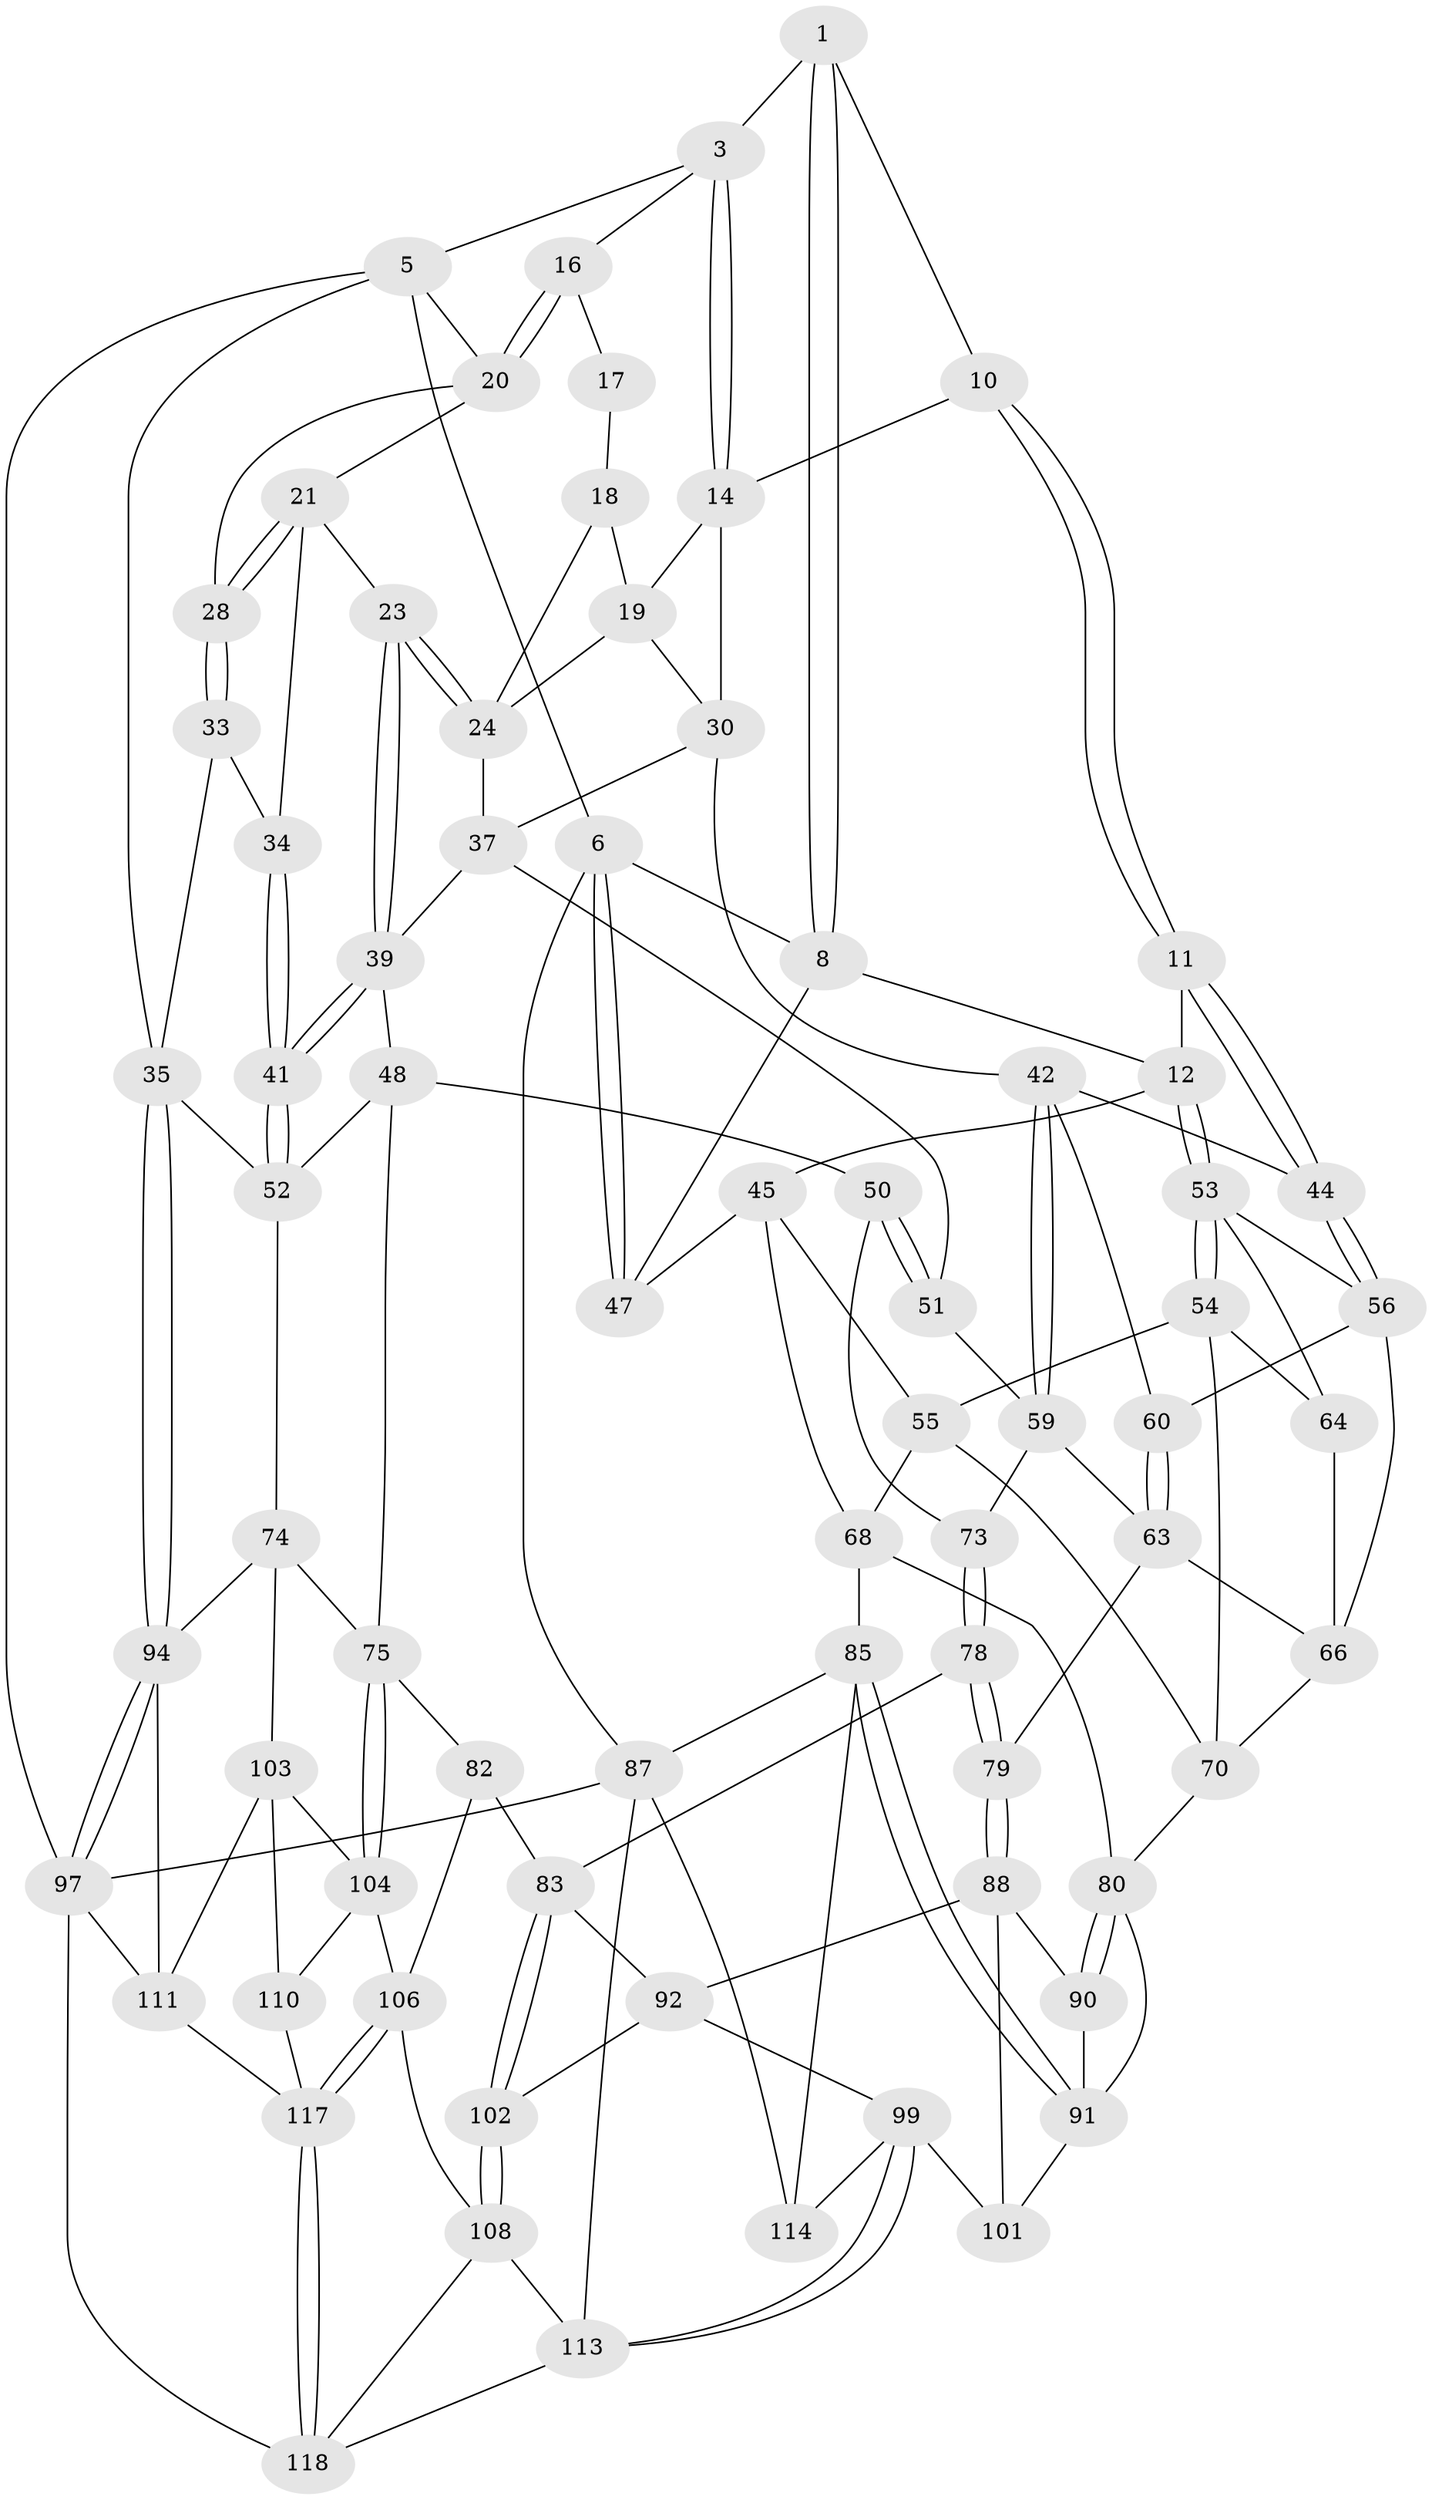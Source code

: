 // original degree distribution, {3: 0.01639344262295082, 4: 0.19672131147540983, 6: 0.18032786885245902, 5: 0.6065573770491803}
// Generated by graph-tools (version 1.1) at 2025/42/03/06/25 10:42:29]
// undirected, 73 vertices, 166 edges
graph export_dot {
graph [start="1"]
  node [color=gray90,style=filled];
  1 [pos="+0.24129930338781733+0",super="+2"];
  3 [pos="+0.49465965465783307+0",super="+4"];
  5 [pos="+1+0",super="+26"];
  6 [pos="+0+0",super="+7"];
  8 [pos="+0.059255647533156756+0.22731413537539222",super="+9"];
  10 [pos="+0.24332362986412756+0.07000586538114341"];
  11 [pos="+0.17968522866504172+0.25847393057279267"];
  12 [pos="+0.17258769435041033+0.26022580559763475",super="+13"];
  14 [pos="+0.5152891393119509+0",super="+15"];
  16 [pos="+0.862565536410669+0.0897293898366074"];
  17 [pos="+0.8274519867883217+0.11074602924881971"];
  18 [pos="+0.5946701559393233+0.06917249493576488",super="+25"];
  19 [pos="+0.5661421649017498+0.05845916939517212",super="+29"];
  20 [pos="+0.8700290667433156+0.10245997706902206",super="+27"];
  21 [pos="+0.8768216786504576+0.11916838199469922",super="+22"];
  23 [pos="+0.77345226929676+0.2617163361729879"];
  24 [pos="+0.7573639971692593+0.2360683682078605",super="+32"];
  28 [pos="+0.9461801580526144+0.20753285859272413"];
  30 [pos="+0.4861649072148608+0.3020174513772652",super="+31"];
  33 [pos="+0.9258457789244681+0.30135261121182566"];
  34 [pos="+0.8997320127192431+0.2987341447031634"];
  35 [pos="+1+0.4689647857714473",super="+36"];
  37 [pos="+0.6331418081928996+0.3028652764467408",super="+38"];
  39 [pos="+0.7881749930999368+0.2974433151601668",super="+40"];
  41 [pos="+0.7988019399597768+0.3167035837157733"];
  42 [pos="+0.3623520013852596+0.2973315523915777",super="+43"];
  44 [pos="+0.2886993414548061+0.29605678218762516"];
  45 [pos="+0.07505957580621778+0.417416325018237",super="+46"];
  47 [pos="+0+0.2740038894546636"];
  48 [pos="+0.6584339154289793+0.41352117139996997",super="+49"];
  50 [pos="+0.5793795151923491+0.45736557086737994"];
  51 [pos="+0.5543919969723884+0.42799949284815836"];
  52 [pos="+0.7949307694129419+0.3278881010579935",super="+58"];
  53 [pos="+0.1644495807632598+0.4041332359526142",super="+57"];
  54 [pos="+0.1149155593751283+0.4352953856752039",super="+65"];
  55 [pos="+0.08683040427215827+0.4303261363289923",super="+67"];
  56 [pos="+0.21361328600712137+0.4268608547198945",super="+61"];
  59 [pos="+0.3830686664237866+0.3965643760986168",super="+62"];
  60 [pos="+0.25538906857428+0.4608110502831884"];
  63 [pos="+0.3132470909668229+0.4852592303425958",super="+71"];
  64 [pos="+0.16953676119138258+0.48063161371168905"];
  66 [pos="+0.22626779945406175+0.4897042048326518",super="+72"];
  68 [pos="+0.018547407843856892+0.5306116624041866",super="+69"];
  70 [pos="+0.14309084900740895+0.5309207878269042",super="+77"];
  73 [pos="+0.4038192286392878+0.5112859588013721"];
  74 [pos="+0.8634089621410224+0.5313179582319539",super="+96"];
  75 [pos="+0.7270076942510925+0.5978687871817809",super="+76"];
  78 [pos="+0.40457019536225264+0.5222894720543682"];
  79 [pos="+0.2542116722199387+0.6144593238192754"];
  80 [pos="+0.09495046561439549+0.5949592368726357",super="+81"];
  82 [pos="+0.6516439523177814+0.6313102016791122"];
  83 [pos="+0.5660350849341269+0.6813938202906373",super="+84"];
  85 [pos="+0+0.8541906652323047",super="+86"];
  87 [pos="+0+1",super="+116"];
  88 [pos="+0.25982629066593027+0.6496743992641606",super="+89"];
  90 [pos="+0.11397866026308984+0.6707981428163287"];
  91 [pos="+0+0.7825571247335944",super="+93"];
  92 [pos="+0.3120417118884239+0.6819079774508071",super="+98"];
  94 [pos="+1+0.8260913812663653",super="+95"];
  97 [pos="+1+1",super="+121"];
  99 [pos="+0.3119810484186842+0.8643765126769172",super="+100"];
  101 [pos="+0.16128493335789662+0.7462084410433282"];
  102 [pos="+0.5059135040428949+0.7801714712564719"];
  103 [pos="+0.9572919203019963+0.784737126823075",super="+109"];
  104 [pos="+0.8345825398588735+0.7435699724356465",super="+105"];
  106 [pos="+0.7417175476982558+0.8734793060704001",super="+107"];
  108 [pos="+0.5288605551475206+0.8285746438449784",super="+112"];
  110 [pos="+0.7804256793231992+0.8871324348097919"];
  111 [pos="+0.8703267399711057+0.9470530306644576",super="+120"];
  113 [pos="+0.3232914960572806+1",super="+115"];
  114 [pos="+0.16587967961337294+0.8358242664806729"];
  117 [pos="+0.6971361938740969+0.9276010376223822",super="+119"];
  118 [pos="+0.6020538096685132+0.9939202352003763",super="+122"];
  1 -- 8;
  1 -- 8;
  1 -- 10;
  1 -- 3;
  3 -- 14;
  3 -- 14;
  3 -- 16;
  3 -- 5;
  5 -- 6;
  5 -- 97;
  5 -- 35;
  5 -- 20;
  6 -- 47;
  6 -- 47;
  6 -- 87;
  6 -- 8;
  8 -- 12;
  8 -- 47;
  10 -- 11;
  10 -- 11;
  10 -- 14;
  11 -- 12;
  11 -- 44;
  11 -- 44;
  12 -- 53;
  12 -- 53;
  12 -- 45;
  14 -- 19;
  14 -- 30;
  16 -- 17;
  16 -- 20;
  16 -- 20;
  17 -- 18 [weight=2];
  18 -- 19;
  18 -- 24;
  19 -- 24;
  19 -- 30;
  20 -- 21;
  20 -- 28;
  21 -- 28;
  21 -- 28;
  21 -- 34;
  21 -- 23;
  23 -- 24;
  23 -- 24;
  23 -- 39;
  23 -- 39;
  24 -- 37;
  28 -- 33;
  28 -- 33;
  30 -- 37;
  30 -- 42;
  33 -- 34;
  33 -- 35;
  34 -- 41;
  34 -- 41;
  35 -- 94;
  35 -- 94;
  35 -- 52;
  37 -- 51;
  37 -- 39;
  39 -- 41;
  39 -- 41;
  39 -- 48;
  41 -- 52;
  41 -- 52;
  42 -- 59;
  42 -- 59;
  42 -- 44;
  42 -- 60;
  44 -- 56;
  44 -- 56;
  45 -- 55;
  45 -- 68;
  45 -- 47;
  48 -- 52;
  48 -- 50;
  48 -- 75;
  50 -- 51;
  50 -- 51;
  50 -- 73;
  51 -- 59;
  52 -- 74;
  53 -- 54;
  53 -- 54;
  53 -- 56;
  53 -- 64;
  54 -- 55;
  54 -- 64;
  54 -- 70;
  55 -- 68;
  55 -- 70;
  56 -- 66;
  56 -- 60;
  59 -- 73;
  59 -- 63;
  60 -- 63;
  60 -- 63;
  63 -- 66;
  63 -- 79;
  64 -- 66;
  66 -- 70;
  68 -- 85;
  68 -- 80;
  70 -- 80;
  73 -- 78;
  73 -- 78;
  74 -- 75;
  74 -- 103;
  74 -- 94;
  75 -- 104;
  75 -- 104;
  75 -- 82;
  78 -- 79;
  78 -- 79;
  78 -- 83;
  79 -- 88;
  79 -- 88;
  80 -- 90;
  80 -- 90;
  80 -- 91;
  82 -- 83;
  82 -- 106;
  83 -- 102;
  83 -- 102;
  83 -- 92;
  85 -- 91;
  85 -- 91;
  85 -- 114;
  85 -- 87;
  87 -- 97;
  87 -- 113;
  87 -- 114;
  88 -- 92;
  88 -- 90;
  88 -- 101;
  90 -- 91;
  91 -- 101;
  92 -- 99;
  92 -- 102;
  94 -- 97;
  94 -- 97;
  94 -- 111;
  97 -- 118;
  97 -- 111;
  99 -- 113;
  99 -- 113;
  99 -- 114;
  99 -- 101;
  102 -- 108;
  102 -- 108;
  103 -- 104;
  103 -- 111;
  103 -- 110;
  104 -- 106;
  104 -- 110;
  106 -- 117;
  106 -- 117;
  106 -- 108;
  108 -- 113;
  108 -- 118;
  110 -- 117;
  111 -- 117;
  113 -- 118;
  117 -- 118;
  117 -- 118;
}
